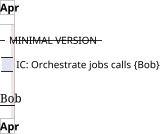 {
  "sha1": "qqszp15igv77wacp62m7cuzi9zn8fft",
  "insertion": {
    "when": "2024-06-04T17:28:42.815Z",
    "url": "https://forum.plantuml.net/10948/gantt-printscale-weekly?show=11045#c11045",
    "user": "plantuml@gmail.com"
  }
}
@startgantt
printscale weekly
scale 0.9
Project starts on 2020/03/30
Print between 2020/04/01 and 2020/04/04
saturday are closed
sunday are closed
2020/05/01 is closed
2020/05/08 is closed
-- MINIMAL VERSION --
[IC: Orchestrate jobs calls] as [IC:calls] on {Bob:100%} lasts 10 days
[IC:CN calls] is colored in #3399ff
@endgantt
